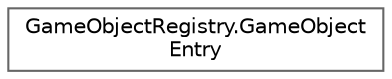 digraph "クラス階層図"
{
 // LATEX_PDF_SIZE
  bgcolor="transparent";
  edge [fontname=Helvetica,fontsize=10,labelfontname=Helvetica,labelfontsize=10];
  node [fontname=Helvetica,fontsize=10,shape=box,height=0.2,width=0.4];
  rankdir="LR";
  Node0 [id="Node000000",label="GameObjectRegistry.GameObject\lEntry",height=0.2,width=0.4,color="grey40", fillcolor="white", style="filled",URL="$class_game_object_registry_1_1_game_object_entry.html",tooltip=" "];
}
